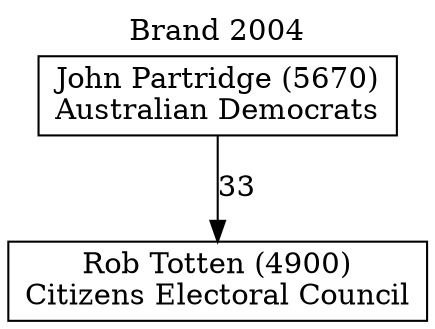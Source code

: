// House preference flow
digraph "Rob Totten (4900)_Brand_2004" {
	graph [label="Brand 2004" labelloc=t mclimit=10]
	node [shape=box]
	"Rob Totten (4900)" [label="Rob Totten (4900)
Citizens Electoral Council"]
	"John Partridge (5670)" [label="John Partridge (5670)
Australian Democrats"]
	"John Partridge (5670)" -> "Rob Totten (4900)" [label=33]
}
